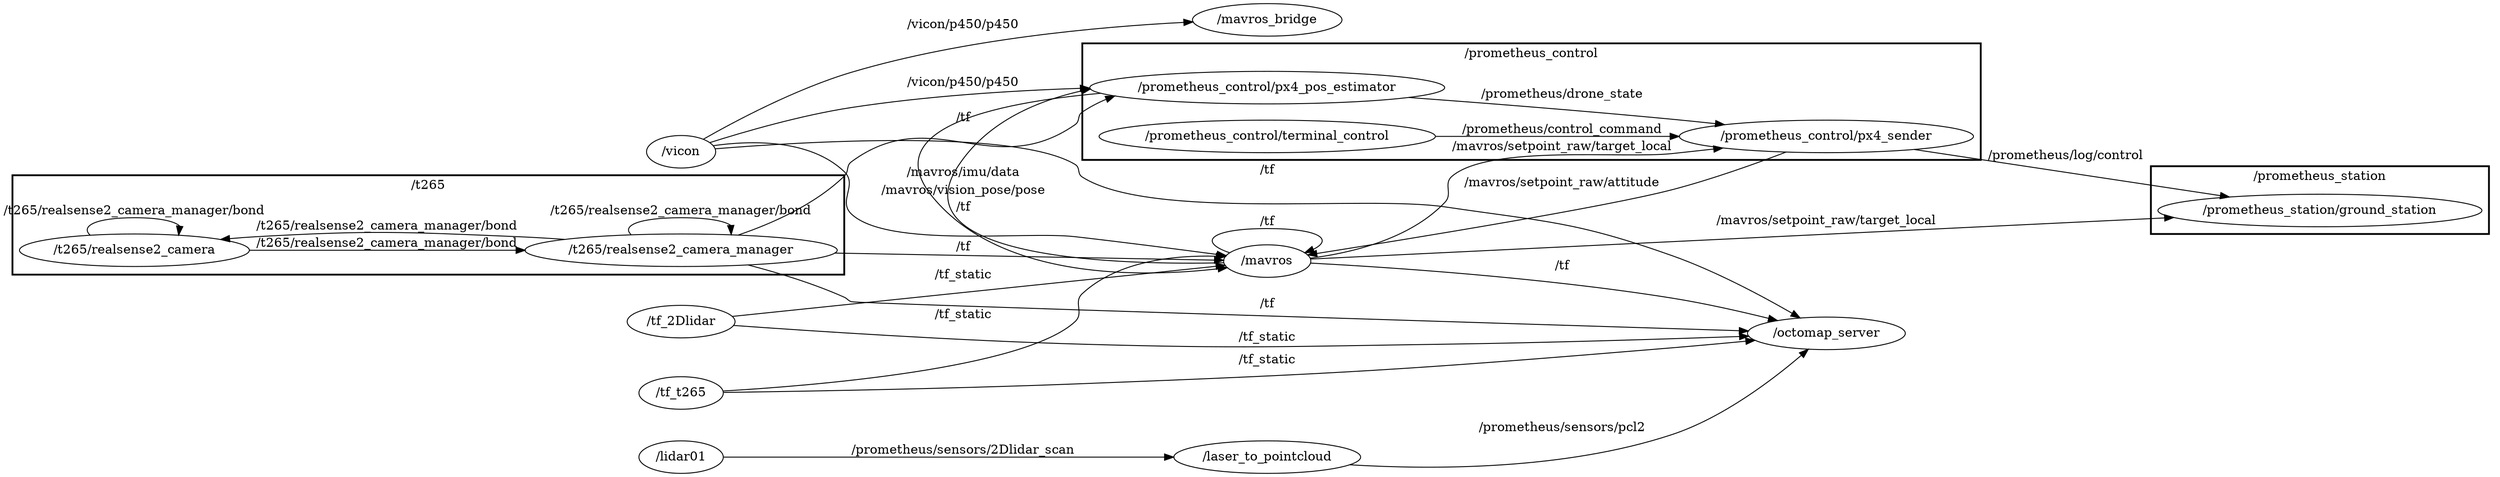 digraph graphname {
	graph [bb="0,0,2452.6,524.62",
		compound=True,
		rank=same,
		rankdir=LR,
		ranksep=0.2
	];
	node [label="\N"];
	subgraph cluster___prometheus_station {
		graph [bb="2153,333.62,2444.6,408.62",
			compound=True,
			label="/prometheus_station",
			lheight=0.21,
			lp="2298.8,397.12",
			lwidth=1.54,
			rank=same,
			rankdir=LR,
			ranksep=0.2,
			style=bold
		];
		n___prometheus_station__ground_station		 [URL=__prometheus_station__ground_station,
			height=0.5,
			label="/prometheus_station/ground_station",
			pos="2298.8,359.62",
			shape=ellipse,
			tooltip="/prometheus_station/ground_station",
			width=3.8274];
	}
	subgraph cluster___t265 {
		graph [bb="8,330.62,740.76,453.62",
			compound=True,
			label="/t265",
			lheight=0.21,
			lp="374.38,442.12",
			lwidth=0.39,
			rank=same,
			rankdir=LR,
			ranksep=0.2,
			style=bold
		];
		n___t265__realsense2_camera		 [URL=__t265__realsense2_camera,
			height=0.5,
			label="/t265/realsense2_camera",
			pos="114.14,364.62",
			shape=ellipse,
			tooltip="/t265/realsense2_camera",
			width=2.7261];
		n___t265__realsense2_camera -> n___t265__realsense2_camera		 [URL=topic_3A__t265__realsense2_camera_manager__bond,
			label="/t265/realsense2_camera_manager/bond",
			lp="114.14,408.12",
			penwidth=1,
			pos="e,133.2,382.4 95.086,382.4 91.848,391.93 98.2,400.62 114.14,400.62 123.86,400.62 130.01,397.39 132.6,392.72"];
		n___t265__realsense2_camera_manager		 [URL=__t265__realsense2_camera_manager,
			height=0.5,
			label="/t265/realsense2_camera_manager",
			pos="599.52,361.62",
			shape=ellipse,
			tooltip="/t265/realsense2_camera_manager",
			width=3.7011];
		n___t265__realsense2_camera -> n___t265__realsense2_camera_manager		 [URL=topic_3A__t265__realsense2_camera_manager__bond,
			label="/t265/realsense2_camera_manager/bond",
			lp="339.28,371.12",
			penwidth=1,
			pos="e,466.03,362.44 212.37,364.01 282.22,363.58 377.18,362.99 455.58,362.51"];
		n___t265__realsense2_camera_manager -> n___t265__realsense2_camera		 [URL=topic_3A__t265__realsense2_camera_manager__bond,
			label="/t265/realsense2_camera_manager/bond",
			lp="339.28,395.12",
			penwidth=1,
			pos="e,183.96,377.31 514.72,375.57 493.42,378.49 470.56,381.14 449.28,382.62 351.74,389.4 326.77,390.19 229.28,382.62 217.89,381.73 205.93,380.36 194.19,378.76"];
		n___t265__realsense2_camera_manager -> n___t265__realsense2_camera_manager		 [URL=topic_3A__t265__realsense2_camera_manager__bond,
			label="/t265/realsense2_camera_manager/bond",
			lp="599.52,405.12",
			penwidth=1,
			pos="e,624.69,379.4 574.35,379.4 570.08,388.93 578.47,397.62 599.52,397.62 612.35,397.62 620.48,394.39 623.9,389.72"];
	}
	subgraph cluster___prometheus_control {
		graph [bb="852.76,387.62,2006,516.62",
			compound=True,
			label="/prometheus_control",
			lheight=0.21,
			lp="1429.4,505.12",
			lwidth=1.57,
			rank=same,
			rankdir=LR,
			ranksep=0.2,
			style=bold
		];
		n___prometheus_control__px4_pos_estimator		 [URL=__prometheus_control__px4_pos_estimator,
			height=0.5,
			label="/prometheus_control/px4_pos_estimator",
			pos="1014.1,413.62",
			shape=ellipse,
			tooltip="/prometheus_control/px4_pos_estimator",
			width=4.2607];
		n___prometheus_control__px4_sender		 [URL=__prometheus_control__px4_sender,
			height=0.5,
			label="/prometheus_control/px4_sender",
			pos="1871.3,413.62",
			shape=ellipse,
			tooltip="/prometheus_control/px4_sender",
			width=3.5205];
		n___prometheus_control__px4_pos_estimator -> n___prometheus_control__px4_sender		 [URL=topic_3A__prometheus__drone_state,
			label="/prometheus/drone_state",
			lp="1456.5,437.12",
			penwidth=1,
			pos="e,1752.7,420.08 1136.6,424.52 1149.7,425.38 1162.9,426.11 1175.5,426.62 1373.2,434.57 1602.7,427.02 1742.4,420.56"];
		n___prometheus_control__terminal_control		 [URL=__prometheus_control__terminal_control,
			height=0.5,
			label="/prometheus_control/terminal_control",
			pos="1014.1,467.62",
			shape=ellipse,
			tooltip="/prometheus_control/terminal_control",
			width=4.0441];
		n___prometheus_control__terminal_control -> n___prometheus_control__px4_sender		 [URL=topic_3A__prometheus__control_command,
			label="/prometheus/control_command",
			lp="1456.5,465.12",
			penwidth=1,
			pos="e,1771.6,424.81 1158.4,465.03 1264.7,462.49 1412.7,457.63 1542.5,448.62 1629,442.61 1650.3,437.86 1736.5,428.62 1744.7,427.74 1753.1,426.83 1761.6,425.9"];
	}
	n___t265__realsense2_camera_manager -> n___prometheus_control__px4_pos_estimator	 [URL=topic_3A__tf,
		label="/tf",
		lp="796.76,399.12",
		penwidth=1,
		pos="e,909.08,400.44 697.26,373.88 757.71,381.46 835.6,391.23 899.03,399.18"];
	n___mavros	 [URL=__mavros,
		height=0.5,
		label="/mavros",
		pos="1456.5,327.62",
		shape=ellipse,
		tooltip="/mavros",
		width=1.1013];
	n___t265__realsense2_camera_manager -> n___mavros	 [URL=topic_3A__tf,
		label="/tf",
		lp="1014.1,358.12",
		penwidth=1,
		pos="e,1416.8,329.19 727.36,356.55 919.99,348.9 1276,334.78 1406.7,329.59"];
	n___octomap_server	 [URL=__octomap_server,
		height=0.5,
		label="/octomap_server",
		pos="1871.3,170.62",
		shape=ellipse,
		tooltip="/octomap_server",
		width=1.9318];
	n___t265__realsense2_camera_manager -> n___octomap_server	 [URL=topic_3A__tf,
		label="/tf",
		lp="1269,151.12",
		penwidth=1,
		pos="e,1804.3,165.51 616.01,343.51 653.44,303.89 749.61,210.31 852.76,175.62 1026.6,117.13 1587.8,150.17 1794.2,164.79"];
	n___prometheus_control__px4_pos_estimator -> n___mavros	 [URL=topic_3A__mavros__vision_pose__pose,
		label="/mavros/vision_pose/pose",
		lp="1269,416.12",
		penwidth=1,
		pos="e,1433.6,342.59 1164.9,410.2 1241.7,406.99 1326.4,400.74 1362.5,388.62 1363.4,388.32 1398.2,365.7 1425.2,348.1"];
	n___prometheus_control__px4_sender -> n___prometheus_station__ground_station	 [URL=topic_3A__prometheus__log__control,
		label="/prometheus/log/control",
		lp="2079.5,401.12",
		penwidth=1,
		pos="e,2199.7,372.13 1966.2,401.63 2032.3,393.28 2120.6,382.12 2189.7,373.4"];
	n___prometheus_control__px4_sender -> n___mavros	 [URL=topic_3A__mavros__setpoint_raw__attitude,
		label="/mavros/setpoint_raw/attitude",
		lp="1643.5,365.12",
		penwidth=1,
		pos="e,1494.9,332.24 1837.3,396.25 1810.6,383.4 1772.1,366.63 1736.5,357.62 1656,337.23 1633.1,347.67 1550.5,338.62 1535.8,337 1519.8,335.16 1505.2,333.46"];
	n___vicon	 [URL=__vicon,
		height=0.5,
		label="/vicon",
		pos="599.52,131.62",
		shape=ellipse,
		tooltip="/vicon",
		width=0.9027];
	n___vicon -> n___prometheus_control__px4_pos_estimator	 [URL=topic_3A__vicon__p450__p450,
		label="/vicon/p450/p450",
		lp="796.76,369.12",
		penwidth=1,
		pos="e,892.75,402.41 619.68,145.82 665.34,178.88 777.91,265.56 844.76,361.62 849.99,369.14 845.67,374.81 852.76,380.62 861.91,388.13 872.33,394.07 883.36,398.76"];
	n___vicon -> n___mavros	 [URL=topic_3A__tf,
		label="/tf",
		lp="1014.1,321.12",
		penwidth=1,
		pos="e,1416.7,325.98 629.85,138.11 681.89,150.86 788.06,184.19 844.76,253.62 853.49,264.31 842.13,274.82 852.76,283.62 873.99,301.19 1265.8,319.5 1406.6,325.55"];
	n___mavros_bridge	 [URL=__mavros_bridge,
		height=0.5,
		label="/mavros_bridge",
		pos="1014.1,110.62",
		shape=ellipse,
		tooltip="/mavros_bridge",
		width=1.8415];
	n___vicon -> n___mavros_bridge	 [URL=topic_3A__vicon__p450__p450,
		label="/vicon/p450/p450",
		lp="796.76,131.12",
		penwidth=1,
		pos="e,948.65,113.93 632.06,129.97 697.65,126.65 847.3,119.07 938.64,114.44"];
	n___vicon -> n___octomap_server	 [URL=topic_3A__tf,
		label="/tf",
		lp="1269,30.118",
		penwidth=1,
		pos="e,1851.8,153.33 622.68,118.74 666.15,95.397 763.65,46.889 852.76,29.618 1153.8,-28.731 1237.6,11.95 1542.5,44.618 1629.6,53.943 1655.4,45.638 1736.5,78.618 1777.3,95.18 1818.1,125.48 1844,146.76"];
	n___tf_2Dlidar	 [URL=__tf_2Dlidar,
		height=0.5,
		label="/tf_2Dlidar",
		pos="1014.1,202.62",
		shape=ellipse,
		tooltip="/tf_2Dlidar",
		width=1.3902];
	n___tf_2Dlidar -> n___mavros	 [URL=topic_3A__tf_static,
		label="/tf_static",
		lp="1269,253.12",
		penwidth=1,
		pos="e,1428.1,315.02 1064.5,202.36 1149.9,202.96 1318.2,208.92 1362.5,245.62 1371.5,253.06 1363.5,261.31 1370.5,270.62 1383.1,287.25 1402,300.55 1418.9,310.1"];
	n___tf_2Dlidar -> n___octomap_server	 [URL=topic_3A__tf_static,
		label="/tf_static",
		lp="1456.5,196.12",
		penwidth=1,
		pos="e,1802.3,173.19 1063.9,200.76 1206.7,195.43 1618.3,180.06 1792.2,173.57"];
	n___mavros -> n___prometheus_station__ground_station	 [URL=topic_3A__mavros__setpoint_raw__target_local,
		label="/mavros/setpoint_raw/target_local",
		lp="1871.3,355.12",
		penwidth=1,
		pos="e,2166.2,354.58 1496.3,329.13 1613,333.56 1958.4,346.69 2156,354.19"];
	n___mavros -> n___prometheus_control__px4_pos_estimator	 [URL=topic_3A__mavros__imu__data,
		label="/mavros/imu/data",
		lp="1269,381.12",
		penwidth=1,
		pos="e,1113.6,399.92 1422.4,337 1404.6,341.62 1382.5,346.95 1362.5,350.62 1280.2,365.71 1252,339.43 1175.5,373.62 1171.2,375.55 1171.8,378.5 1167.5,380.62 1153.9,387.49 1138.8,392.93 1123.6,397.24"];
	n___mavros -> n___prometheus_control__px4_sender	 [URL=topic_3A__mavros__setpoint_raw__target_local,
		label="/mavros/setpoint_raw/target_local",
		lp="1643.5,406.12",
		penwidth=1,
		pos="e,1769.6,402.79 1479.5,342.62 1497.9,353.91 1524.8,368.74 1550.5,376.62 1560.7,379.73 1671,392.1 1759.5,401.7"];
	n___mavros -> n___mavros	 [URL=topic_3A__tf,
		label="/tf",
		lp="1456.5,371.12",
		penwidth=1,
		pos="e,1485.2,340.16 1427.9,340.16 1413.9,351.49 1423.5,363.62 1456.5,363.62 1481.6,363.62 1493.1,356.65 1491.2,348.35"];
	n___mavros -> n___octomap_server	 [URL=topic_3A__tf,
		label="/tf",
		lp="1643.5,306.12",
		penwidth=1,
		pos="e,1852.4,188.09 1488.5,316.69 1506.5,310.78 1529.6,303.68 1550.5,298.62 1632.1,278.87 1659,297.91 1736.5,265.62 1777.8,248.43 1818.8,216.88 1844.6,194.87"];
	n___tf_t265	 [URL=__tf_t265,
		height=0.5,
		label="/tf_t265",
		pos="1014.1,256.62",
		shape=ellipse,
		tooltip="/tf_t265",
		width=1.0652];
	n___tf_t265 -> n___mavros	 [URL=topic_3A__tf_static,
		label="/tf_static",
		lp="1269,293.12",
		penwidth=1,
		pos="e,1431.4,313.6 1052.5,258.18 1130.4,261.63 1304.8,270.77 1362.5,285.62 1383.1,290.91 1404.9,300.36 1422.3,308.95"];
	n___tf_t265 -> n___octomap_server	 [URL=topic_3A__tf_static,
		label="/tf_static",
		lp="1456.5,244.12",
		penwidth=1,
		pos="e,1813.3,180.63 1052.6,255.34 1116.9,253.02 1250.1,247.43 1362.5,237.62 1529.3,223.05 1570.8,216.11 1736.5,192.62 1758.3,189.53 1782,185.79 1803.4,182.28"];
	n___laser_to_pointcloud	 [URL=__laser_to_pointcloud,
		height=0.5,
		label="/laser_to_pointcloud",
		pos="1456.5,71.618",
		shape=ellipse,
		tooltip="/laser_to_pointcloud",
		width=2.3109];
	n___laser_to_pointcloud -> n___octomap_server	 [URL=topic_3A__prometheus__sensors__pcl2,
		label="/prometheus/sensors/pcl2",
		lp="1643.5,126.12",
		penwidth=1,
		pos="e,1836.5,154.94 1530.5,79.892 1587.5,87.255 1667.8,99.804 1736.5,118.62 1767.4,127.07 1801,140.03 1826.9,150.9"];
	n___lidar01	 [URL=__lidar01,
		height=0.5,
		label="/lidar01",
		pos="1014.1,56.618",
		shape=ellipse,
		tooltip="/lidar01",
		width=1.0652];
	n___lidar01 -> n___laser_to_pointcloud	 [URL=topic_3A__prometheus__sensors__2Dlidar_scan,
		label="/prometheus/sensors/2Dlidar_scan",
		lp="1269,75.118",
		penwidth=1,
		pos="e,1374.2,68.826 1052.6,57.923 1121.6,60.26 1267.9,65.22 1364.2,68.485"];
}
